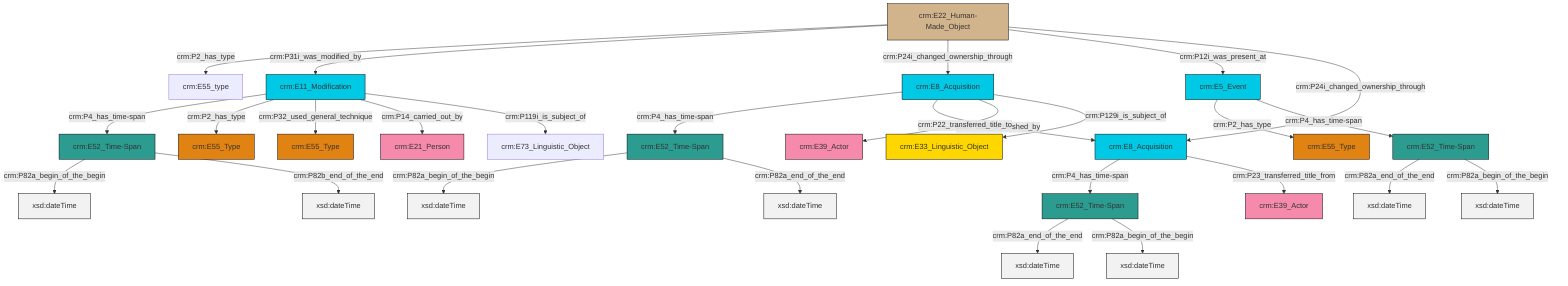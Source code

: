 graph TD
classDef Literal fill:#f2f2f2,stroke:#000000;
classDef CRM_Entity fill:#FFFFFF,stroke:#000000;
classDef Temporal_Entity fill:#00C9E6, stroke:#000000;
classDef Type fill:#E18312, stroke:#000000;
classDef Time-Span fill:#2C9C91, stroke:#000000;
classDef Appellation fill:#FFEB7F, stroke:#000000;
classDef Place fill:#008836, stroke:#000000;
classDef Persistent_Item fill:#B266B2, stroke:#000000;
classDef Conceptual_Object fill:#FFD700, stroke:#000000;
classDef Physical_Thing fill:#D2B48C, stroke:#000000;
classDef Actor fill:#f58aad, stroke:#000000;
classDef PC_Classes fill:#4ce600, stroke:#000000;
classDef Multi fill:#cccccc,stroke:#000000;

4["crm:E11_Modification"]:::Temporal_Entity -->|crm:P4_has_time-span| 2["crm:E52_Time-Span"]:::Time-Span
0["crm:E52_Time-Span"]:::Time-Span -->|crm:P82a_end_of_the_end| 5[xsd:dateTime]:::Literal
6["crm:E5_Event"]:::Temporal_Entity -->|crm:P2_has_type| 7["crm:E55_Type"]:::Type
0["crm:E52_Time-Span"]:::Time-Span -->|crm:P82a_begin_of_the_begin| 8[xsd:dateTime]:::Literal
2["crm:E52_Time-Span"]:::Time-Span -->|crm:P82a_begin_of_the_begin| 9[xsd:dateTime]:::Literal
10["crm:E52_Time-Span"]:::Time-Span -->|crm:P82a_end_of_the_end| 12[xsd:dateTime]:::Literal
4["crm:E11_Modification"]:::Temporal_Entity -->|crm:P2_has_type| 13["crm:E55_Type"]:::Type
14["crm:E8_Acquisition"]:::Temporal_Entity -->|crm:P4_has_time-span| 10["crm:E52_Time-Span"]:::Time-Span
20["crm:E52_Time-Span"]:::Time-Span -->|crm:P82a_begin_of_the_begin| 21[xsd:dateTime]:::Literal
6["crm:E5_Event"]:::Temporal_Entity -->|crm:P4_has_time-span| 0["crm:E52_Time-Span"]:::Time-Span
4["crm:E11_Modification"]:::Temporal_Entity -->|crm:P32_used_general_technique| 16["crm:E55_Type"]:::Type
2["crm:E52_Time-Span"]:::Time-Span -->|crm:P82b_end_of_the_end| 22[xsd:dateTime]:::Literal
27["crm:E22_Human-Made_Object"]:::Physical_Thing -->|crm:P2_has_type| 28["crm:E55_type"]:::Default
14["crm:E8_Acquisition"]:::Temporal_Entity -->|crm:P23_transferred_title_from| 29["crm:E39_Actor"]:::Actor
4["crm:E11_Modification"]:::Temporal_Entity -->|crm:P14_carried_out_by| 31["crm:E21_Person"]:::Actor
27["crm:E22_Human-Made_Object"]:::Physical_Thing -->|crm:P31i_was_modified_by| 4["crm:E11_Modification"]:::Temporal_Entity
24["crm:E8_Acquisition"]:::Temporal_Entity -->|crm:P4_has_time-span| 20["crm:E52_Time-Span"]:::Time-Span
24["crm:E8_Acquisition"]:::Temporal_Entity -->|crm:P115i_is_finished_by| 14["crm:E8_Acquisition"]:::Temporal_Entity
20["crm:E52_Time-Span"]:::Time-Span -->|crm:P82a_end_of_the_end| 37[xsd:dateTime]:::Literal
27["crm:E22_Human-Made_Object"]:::Physical_Thing -->|crm:P24i_changed_ownership_through| 24["crm:E8_Acquisition"]:::Temporal_Entity
4["crm:E11_Modification"]:::Temporal_Entity -->|crm:P119i_is_subject_of| 32["crm:E73_Linguistic_Object"]:::Default
10["crm:E52_Time-Span"]:::Time-Span -->|crm:P82a_begin_of_the_begin| 41[xsd:dateTime]:::Literal
27["crm:E22_Human-Made_Object"]:::Physical_Thing -->|crm:P12i_was_present_at| 6["crm:E5_Event"]:::Temporal_Entity
27["crm:E22_Human-Made_Object"]:::Physical_Thing -->|crm:P24i_changed_ownership_through| 14["crm:E8_Acquisition"]:::Temporal_Entity
24["crm:E8_Acquisition"]:::Temporal_Entity -->|crm:P22_transferred_title_to| 35["crm:E39_Actor"]:::Actor
24["crm:E8_Acquisition"]:::Temporal_Entity -->|crm:P129i_is_subject_of| 18["crm:E33_Linguistic_Object"]:::Conceptual_Object